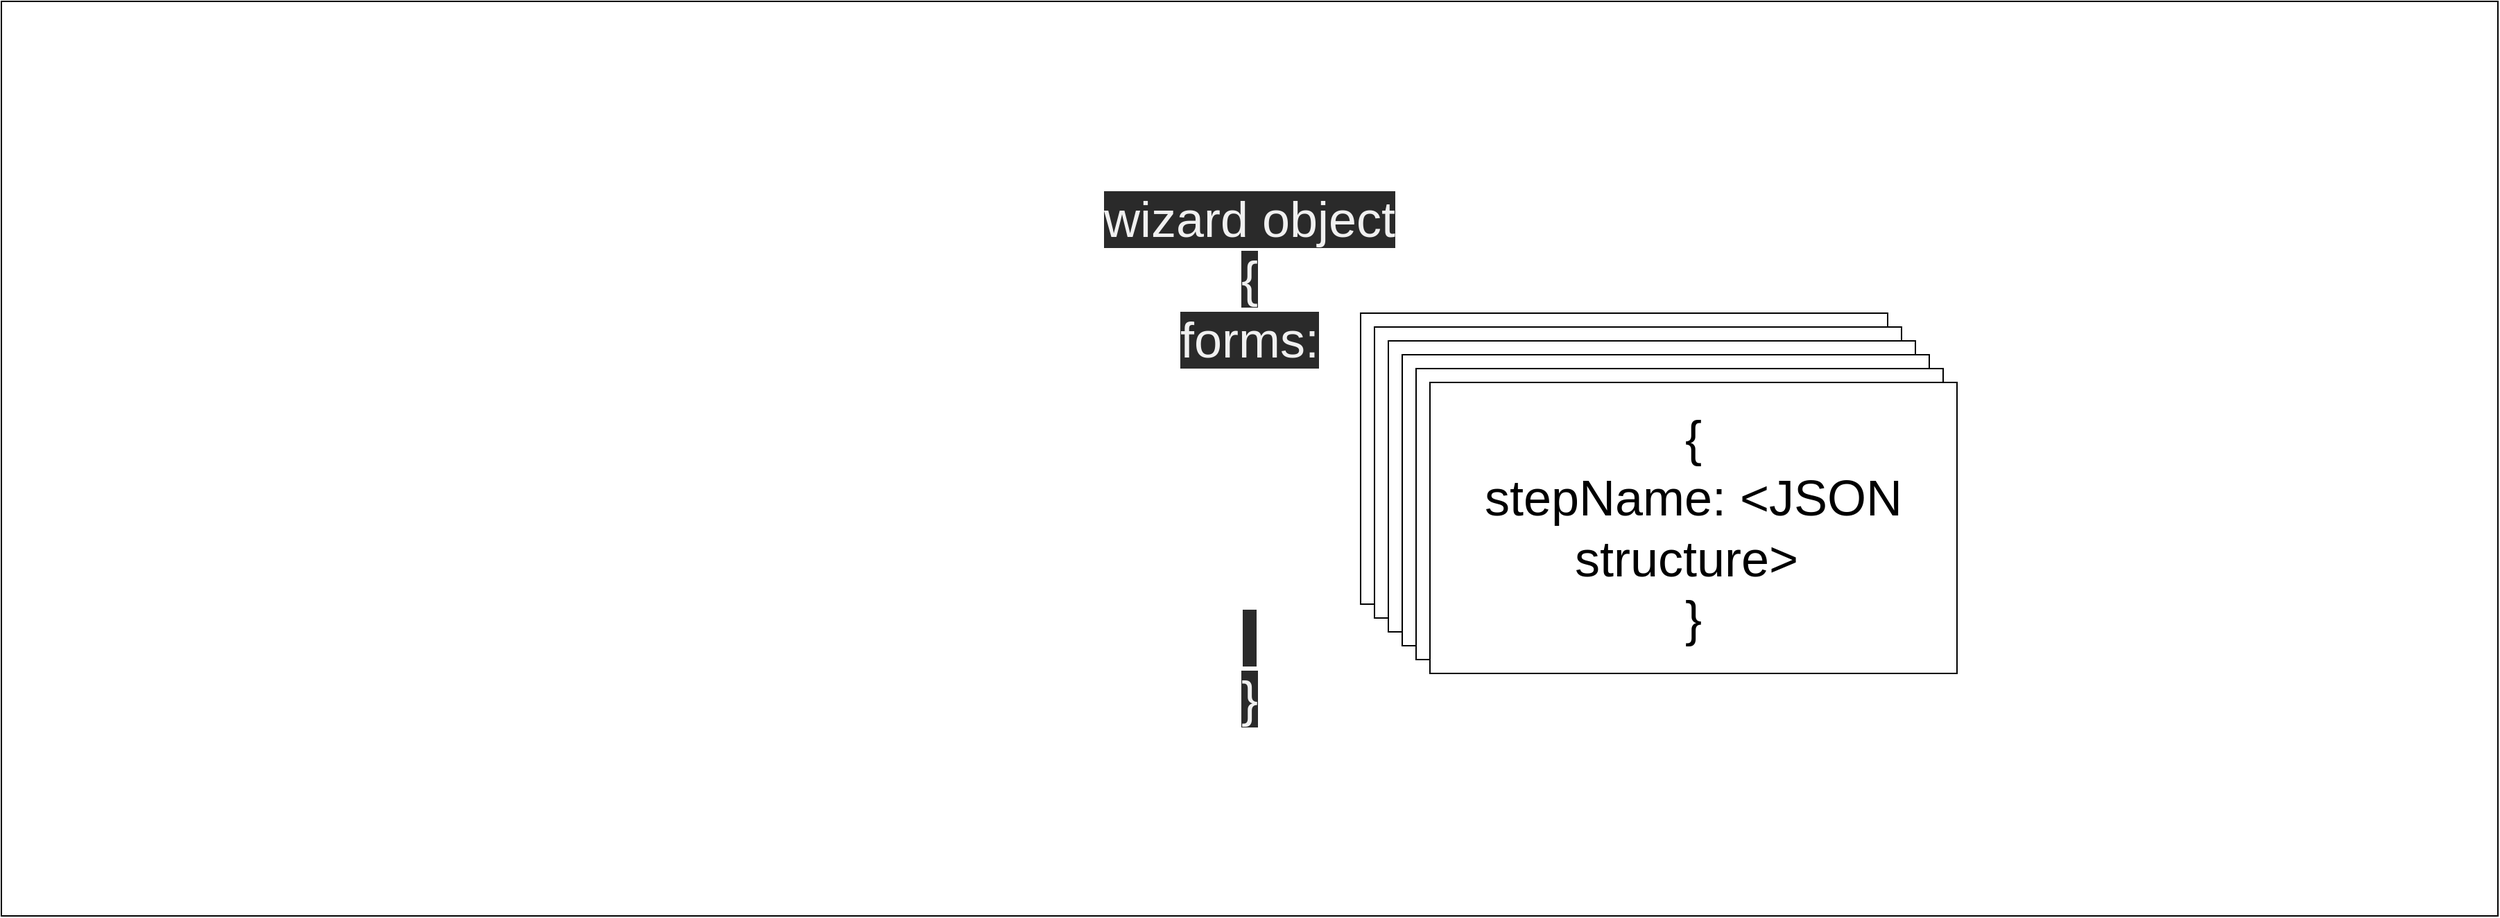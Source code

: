 <mxfile>
    <diagram id="jeWLaj78oDiNATTZPUd6" name="Page-1">
        <mxGraphModel dx="3593" dy="755" grid="1" gridSize="10" guides="1" tooltips="1" connect="1" arrows="1" fold="1" page="1" pageScale="1" pageWidth="850" pageHeight="1100" math="0" shadow="0">
            <root>
                <mxCell id="0"/>
                <mxCell id="1" parent="0"/>
                <mxCell id="4" value="&lt;span style=&quot;color: rgb(240 , 240 , 240) ; font-family: &amp;#34;helvetica&amp;#34; ; font-size: 36px ; font-style: normal ; font-weight: 400 ; letter-spacing: normal ; text-align: center ; text-indent: 0px ; text-transform: none ; word-spacing: 0px ; background-color: rgb(42 , 42 , 42) ; display: inline ; float: none&quot;&gt;wizard object&lt;/span&gt;&lt;br style=&quot;color: rgb(240 , 240 , 240) ; font-family: &amp;#34;helvetica&amp;#34; ; font-size: 36px ; font-style: normal ; font-weight: 400 ; letter-spacing: normal ; text-align: center ; text-indent: 0px ; text-transform: none ; word-spacing: 0px ; background-color: rgb(42 , 42 , 42)&quot;&gt;&lt;span style=&quot;color: rgb(240 , 240 , 240) ; font-family: &amp;#34;helvetica&amp;#34; ; font-size: 36px ; font-style: normal ; font-weight: 400 ; letter-spacing: normal ; text-align: center ; text-indent: 0px ; text-transform: none ; word-spacing: 0px ; background-color: rgb(42 , 42 , 42) ; display: inline ; float: none&quot;&gt;{&lt;/span&gt;&lt;br style=&quot;color: rgb(240 , 240 , 240) ; font-family: &amp;#34;helvetica&amp;#34; ; font-size: 36px ; font-style: normal ; font-weight: 400 ; letter-spacing: normal ; text-align: center ; text-indent: 0px ; text-transform: none ; word-spacing: 0px ; background-color: rgb(42 , 42 , 42)&quot;&gt;&lt;span style=&quot;color: rgb(240 , 240 , 240) ; font-family: &amp;#34;helvetica&amp;#34; ; font-size: 36px ; font-style: normal ; font-weight: 400 ; letter-spacing: normal ; text-align: center ; text-indent: 0px ; text-transform: none ; word-spacing: 0px ; background-color: rgb(42 , 42 , 42) ; display: inline ; float: none&quot;&gt;forms:&lt;br&gt;&lt;br&gt;&lt;br&gt;&lt;br&gt;&lt;br&gt;&amp;nbsp;&lt;/span&gt;&lt;br style=&quot;color: rgb(240 , 240 , 240) ; font-family: &amp;#34;helvetica&amp;#34; ; font-size: 36px ; font-style: normal ; font-weight: 400 ; letter-spacing: normal ; text-align: center ; text-indent: 0px ; text-transform: none ; word-spacing: 0px ; background-color: rgb(42 , 42 , 42)&quot;&gt;&lt;span style=&quot;color: rgb(240 , 240 , 240) ; font-family: &amp;#34;helvetica&amp;#34; ; font-size: 36px ; font-style: normal ; font-weight: 400 ; letter-spacing: normal ; text-align: center ; text-indent: 0px ; text-transform: none ; word-spacing: 0px ; background-color: rgb(42 , 42 , 42) ; display: inline ; float: none&quot;&gt;}&lt;/span&gt;" style="whiteSpace=wrap;html=1;fontSize=36;" vertex="1" parent="1">
                    <mxGeometry x="-510" y="170" width="1800" height="660" as="geometry"/>
                </mxCell>
                <mxCell id="6" value="{&lt;br&gt;stepName: &amp;lt;JSON structure&amp;gt;&amp;nbsp;&lt;br&gt;}" style="whiteSpace=wrap;html=1;fontSize=36;" vertex="1" parent="1">
                    <mxGeometry x="470" y="395" width="380" height="210" as="geometry"/>
                </mxCell>
                <mxCell id="7" value="{&lt;br&gt;stepName: &amp;lt;JSON structure&amp;gt;&amp;nbsp;&lt;br&gt;}" style="whiteSpace=wrap;html=1;fontSize=36;" vertex="1" parent="1">
                    <mxGeometry x="480" y="405" width="380" height="210" as="geometry"/>
                </mxCell>
                <mxCell id="8" value="{&lt;br&gt;stepName: &amp;lt;JSON structure&amp;gt;&amp;nbsp;&lt;br&gt;}" style="whiteSpace=wrap;html=1;fontSize=36;" vertex="1" parent="1">
                    <mxGeometry x="490" y="415" width="380" height="210" as="geometry"/>
                </mxCell>
                <mxCell id="9" value="{&lt;br&gt;stepName: &amp;lt;JSON structure&amp;gt;&amp;nbsp;&lt;br&gt;}" style="whiteSpace=wrap;html=1;fontSize=36;" vertex="1" parent="1">
                    <mxGeometry x="500" y="425" width="380" height="210" as="geometry"/>
                </mxCell>
                <mxCell id="10" value="{&lt;br&gt;stepName: &amp;lt;JSON structure&amp;gt;&amp;nbsp;&lt;br&gt;}" style="whiteSpace=wrap;html=1;fontSize=36;" vertex="1" parent="1">
                    <mxGeometry x="510" y="435" width="380" height="210" as="geometry"/>
                </mxCell>
                <mxCell id="11" value="{&lt;br&gt;stepName: &amp;lt;JSON structure&amp;gt;&amp;nbsp;&lt;br&gt;}" style="whiteSpace=wrap;html=1;fontSize=36;" vertex="1" parent="1">
                    <mxGeometry x="520" y="445" width="380" height="210" as="geometry"/>
                </mxCell>
            </root>
        </mxGraphModel>
    </diagram>
</mxfile>